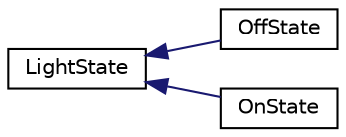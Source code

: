 digraph "Graphical Class Hierarchy"
{
 // LATEX_PDF_SIZE
  edge [fontname="Helvetica",fontsize="10",labelfontname="Helvetica",labelfontsize="10"];
  node [fontname="Helvetica",fontsize="10",shape=record];
  rankdir="LR";
  Node0 [label="LightState",height=0.2,width=0.4,color="black", fillcolor="white", style="filled",URL="$classLightState.html",tooltip=" "];
  Node0 -> Node1 [dir="back",color="midnightblue",fontsize="10",style="solid",fontname="Helvetica"];
  Node1 [label="OffState",height=0.2,width=0.4,color="black", fillcolor="white", style="filled",URL="$classOffState.html",tooltip=" "];
  Node0 -> Node2 [dir="back",color="midnightblue",fontsize="10",style="solid",fontname="Helvetica"];
  Node2 [label="OnState",height=0.2,width=0.4,color="black", fillcolor="white", style="filled",URL="$classOnState.html",tooltip=" "];
}
